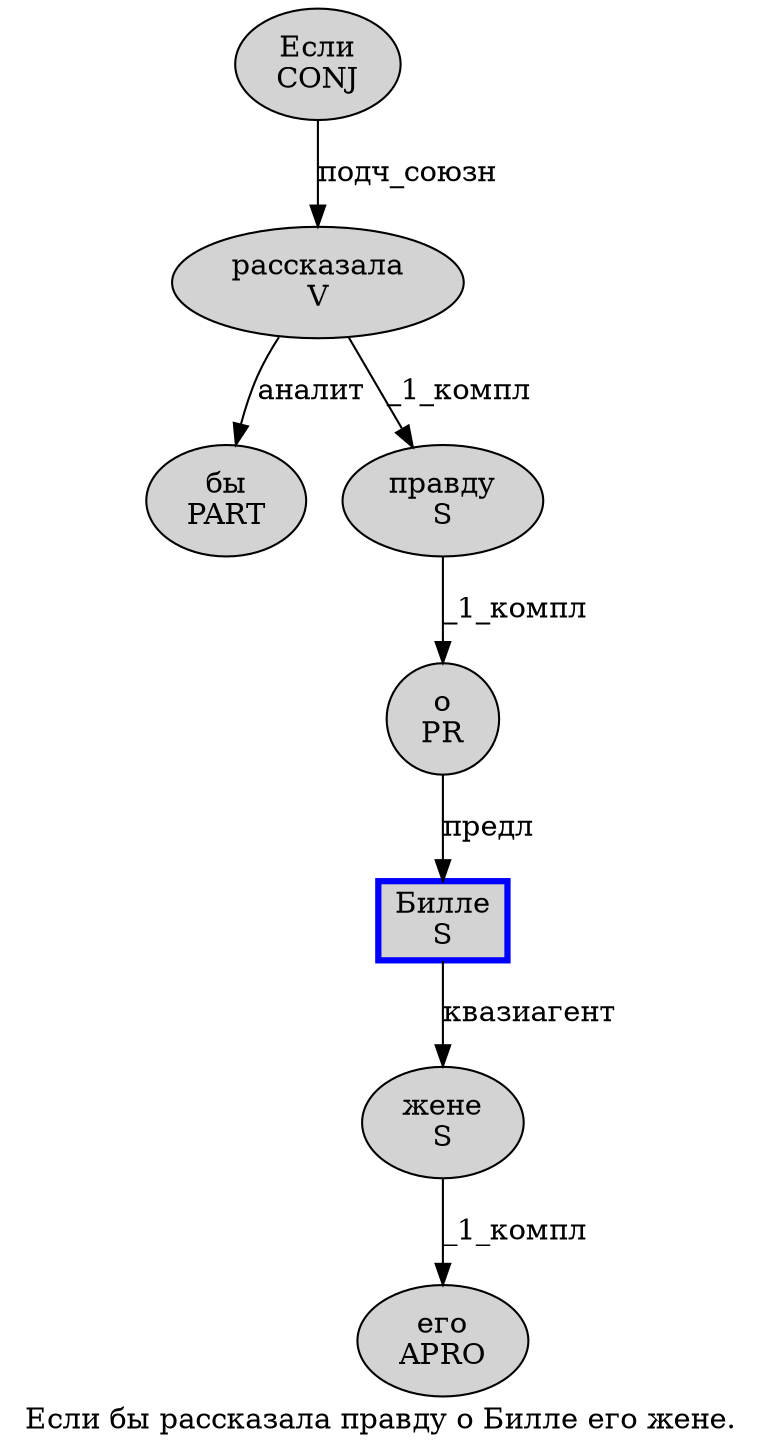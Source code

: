 digraph SENTENCE_1369 {
	graph [label="Если бы рассказала правду о Билле его жене."]
	node [style=filled]
		0 [label="Если
CONJ" color="" fillcolor=lightgray penwidth=1 shape=ellipse]
		1 [label="бы
PART" color="" fillcolor=lightgray penwidth=1 shape=ellipse]
		2 [label="рассказала
V" color="" fillcolor=lightgray penwidth=1 shape=ellipse]
		3 [label="правду
S" color="" fillcolor=lightgray penwidth=1 shape=ellipse]
		4 [label="о
PR" color="" fillcolor=lightgray penwidth=1 shape=ellipse]
		5 [label="Билле
S" color=blue fillcolor=lightgray penwidth=3 shape=box]
		6 [label="его
APRO" color="" fillcolor=lightgray penwidth=1 shape=ellipse]
		7 [label="жене
S" color="" fillcolor=lightgray penwidth=1 shape=ellipse]
			7 -> 6 [label="_1_компл"]
			3 -> 4 [label="_1_компл"]
			0 -> 2 [label="подч_союзн"]
			2 -> 1 [label="аналит"]
			2 -> 3 [label="_1_компл"]
			5 -> 7 [label="квазиагент"]
			4 -> 5 [label="предл"]
}